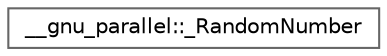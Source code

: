 digraph "Graphical Class Hierarchy"
{
 // LATEX_PDF_SIZE
  bgcolor="transparent";
  edge [fontname=Helvetica,fontsize=10,labelfontname=Helvetica,labelfontsize=10];
  node [fontname=Helvetica,fontsize=10,shape=box,height=0.2,width=0.4];
  rankdir="LR";
  Node0 [id="Node000000",label="__gnu_parallel::_RandomNumber",height=0.2,width=0.4,color="grey40", fillcolor="white", style="filled",URL="$class____gnu__parallel_1_1___random_number.html",tooltip="Random number generator, based on the Mersenne twister."];
}
